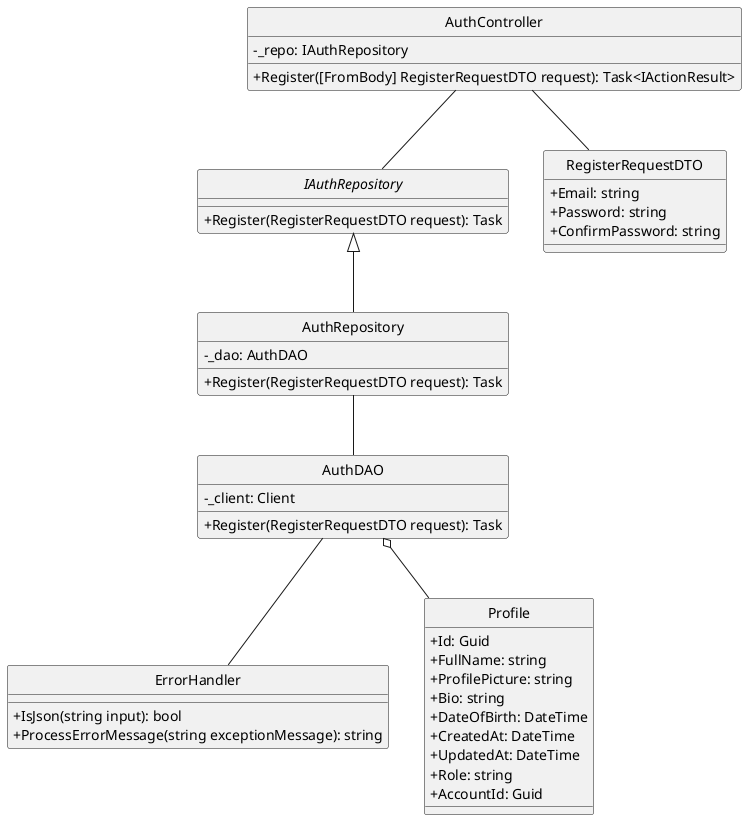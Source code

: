 @startuml getUserById
hide circle
skinparam classAttributeIconSize 0
class AuthController {
    - _repo: IAuthRepository
    + Register([FromBody] RegisterRequestDTO request): Task<IActionResult> 
}

class ErrorHandler {
    + IsJson(string input): bool
    + ProcessErrorMessage(string exceptionMessage): string
}

interface IAuthRepository {
    + Register(RegisterRequestDTO request): Task
}

class AuthRepository {
    - _dao: AuthDAO
    + Register(RegisterRequestDTO request): Task
}

class AuthDAO {
    - _client: Client
    + Register(RegisterRequestDTO request): Task
}

class RegisterRequestDTO{
    + Email: string
    + Password: string 
    + ConfirmPassword: string
}

class Profile {
    + Id: Guid
    + FullName: string
    + ProfilePicture: string
    + Bio: string
    + DateOfBirth: DateTime
    + CreatedAt: DateTime
    + UpdatedAt: DateTime
    + Role: string
    + AccountId: Guid
}


AuthController -- RegisterRequestDTO
AuthController -- IAuthRepository

IAuthRepository <|-- AuthRepository
AuthRepository -- AuthDAO
AuthDAO -- ErrorHandler

AuthDAO o-- Profile
@enduml